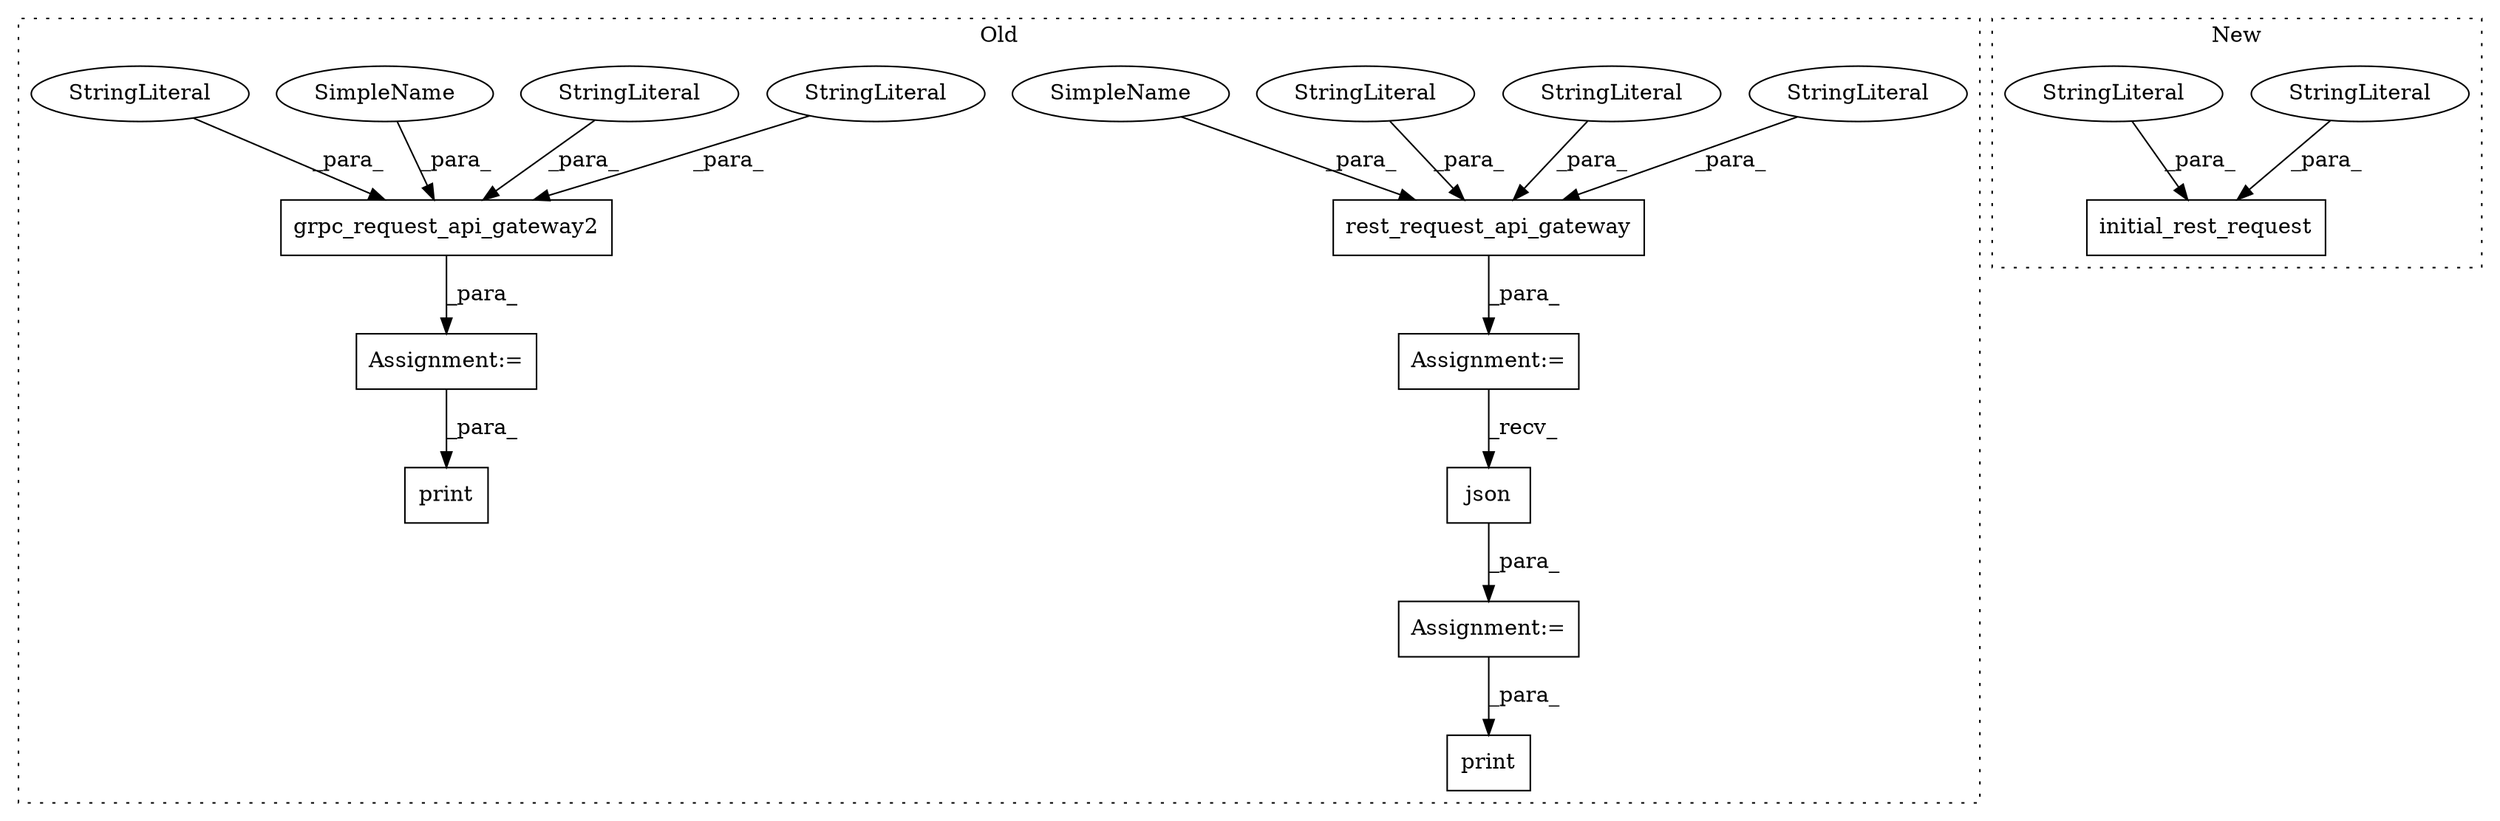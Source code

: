 digraph G {
subgraph cluster0 {
1 [label="rest_request_api_gateway" a="32" s="2131,2207" l="25,1" shape="box"];
3 [label="StringLiteral" a="45" s="2156" l="11" shape="ellipse"];
4 [label="StringLiteral" a="45" s="2183" l="7" shape="ellipse"];
5 [label="print" a="32" s="2232,2241" l="6,1" shape="box"];
6 [label="json" a="32" s="2220" l="6" shape="box"];
7 [label="grpc_request_api_gateway2" a="32" s="2622,2716" l="26,1" shape="box"];
8 [label="print" a="32" s="2723,2730" l="6,1" shape="box"];
9 [label="Assignment:=" a="7" s="2621" l="1" shape="box"];
10 [label="StringLiteral" a="45" s="2168" l="14" shape="ellipse"];
13 [label="StringLiteral" a="45" s="2675" l="7" shape="ellipse"];
14 [label="Assignment:=" a="7" s="2130" l="1" shape="box"];
15 [label="Assignment:=" a="7" s="2217" l="1" shape="box"];
16 [label="StringLiteral" a="45" s="2660" l="14" shape="ellipse"];
17 [label="StringLiteral" a="45" s="2648" l="11" shape="ellipse"];
18 [label="SimpleName" a="42" s="2683" l="16" shape="ellipse"];
19 [label="SimpleName" a="42" s="2191" l="16" shape="ellipse"];
label = "Old";
style="dotted";
}
subgraph cluster1 {
2 [label="initial_rest_request" a="32" s="1130,1168" l="21,1" shape="box"];
11 [label="StringLiteral" a="45" s="1151" l="9" shape="ellipse"];
12 [label="StringLiteral" a="45" s="1161" l="7" shape="ellipse"];
label = "New";
style="dotted";
}
1 -> 14 [label="_para_"];
3 -> 1 [label="_para_"];
4 -> 1 [label="_para_"];
6 -> 15 [label="_para_"];
7 -> 9 [label="_para_"];
9 -> 8 [label="_para_"];
10 -> 1 [label="_para_"];
11 -> 2 [label="_para_"];
12 -> 2 [label="_para_"];
13 -> 7 [label="_para_"];
14 -> 6 [label="_recv_"];
15 -> 5 [label="_para_"];
16 -> 7 [label="_para_"];
17 -> 7 [label="_para_"];
18 -> 7 [label="_para_"];
19 -> 1 [label="_para_"];
}